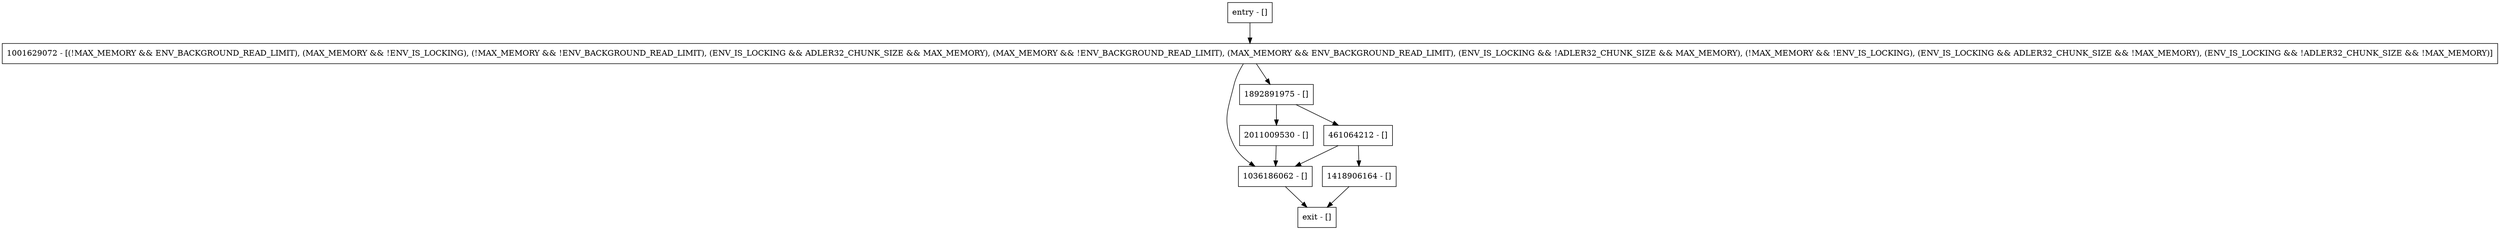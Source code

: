 digraph getInt {
node [shape=record];
1001629072 [label="1001629072 - [(!MAX_MEMORY && ENV_BACKGROUND_READ_LIMIT), (MAX_MEMORY && !ENV_IS_LOCKING), (!MAX_MEMORY && !ENV_BACKGROUND_READ_LIMIT), (ENV_IS_LOCKING && ADLER32_CHUNK_SIZE && MAX_MEMORY), (MAX_MEMORY && !ENV_BACKGROUND_READ_LIMIT), (MAX_MEMORY && ENV_BACKGROUND_READ_LIMIT), (ENV_IS_LOCKING && !ADLER32_CHUNK_SIZE && MAX_MEMORY), (!MAX_MEMORY && !ENV_IS_LOCKING), (ENV_IS_LOCKING && ADLER32_CHUNK_SIZE && !MAX_MEMORY), (ENV_IS_LOCKING && !ADLER32_CHUNK_SIZE && !MAX_MEMORY)]"];
entry [label="entry - []"];
exit [label="exit - []"];
1036186062 [label="1036186062 - []"];
461064212 [label="461064212 - []"];
1418906164 [label="1418906164 - []"];
2011009530 [label="2011009530 - []"];
1892891975 [label="1892891975 - []"];
entry;
exit;
1001629072 -> 1036186062;
1001629072 -> 1892891975;
entry -> 1001629072;
1036186062 -> exit;
461064212 -> 1036186062;
461064212 -> 1418906164;
1418906164 -> exit;
2011009530 -> 1036186062;
1892891975 -> 461064212;
1892891975 -> 2011009530;
}
